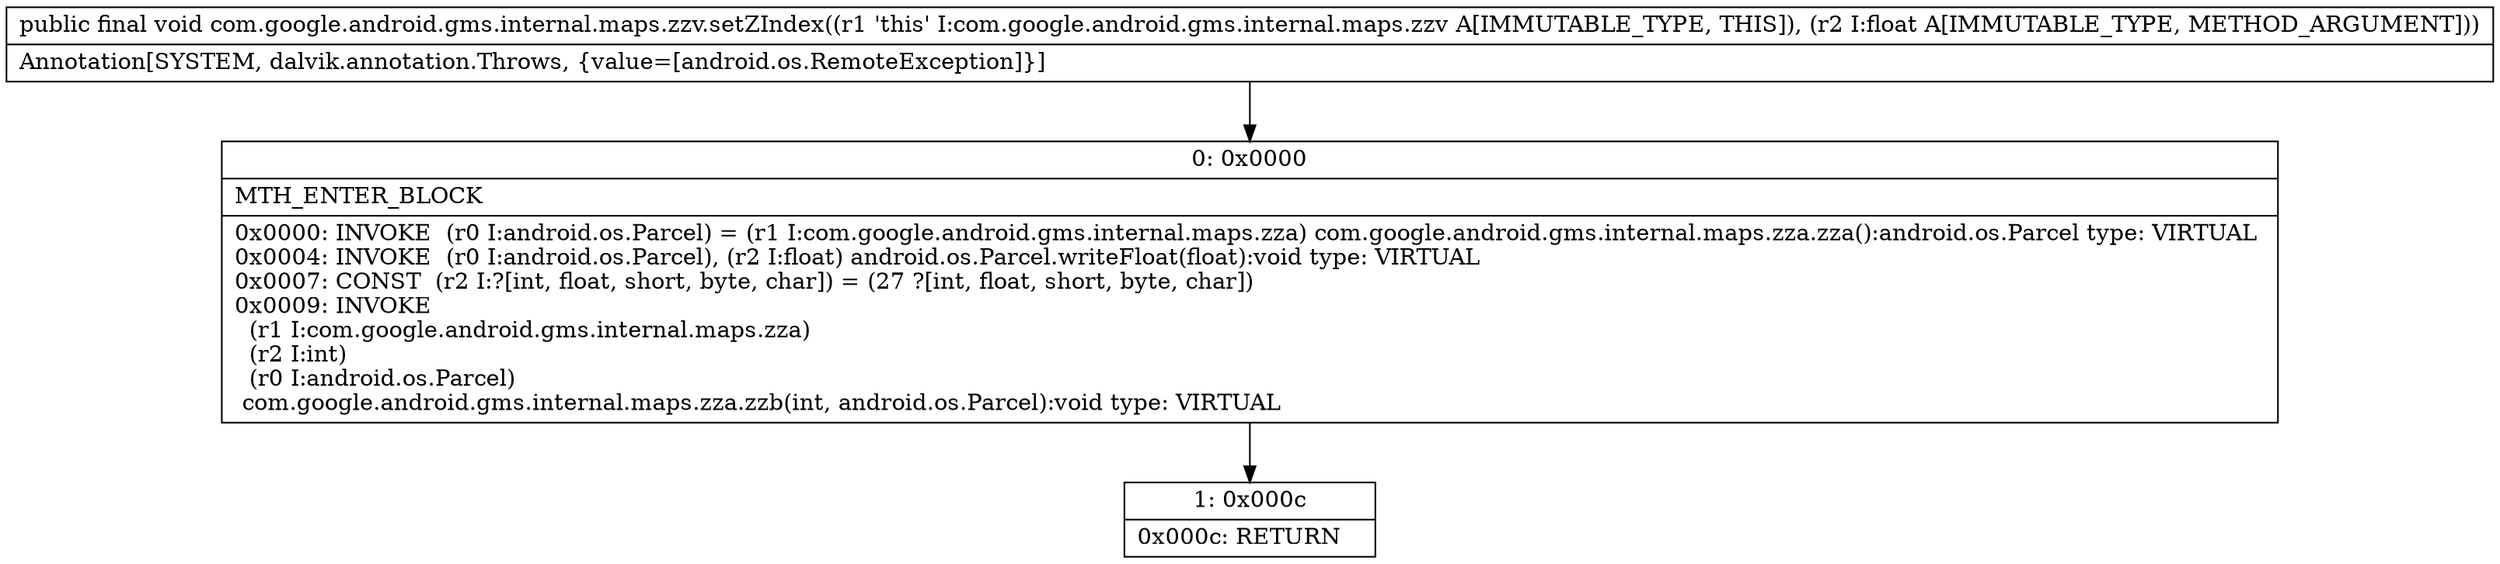 digraph "CFG forcom.google.android.gms.internal.maps.zzv.setZIndex(F)V" {
Node_0 [shape=record,label="{0\:\ 0x0000|MTH_ENTER_BLOCK\l|0x0000: INVOKE  (r0 I:android.os.Parcel) = (r1 I:com.google.android.gms.internal.maps.zza) com.google.android.gms.internal.maps.zza.zza():android.os.Parcel type: VIRTUAL \l0x0004: INVOKE  (r0 I:android.os.Parcel), (r2 I:float) android.os.Parcel.writeFloat(float):void type: VIRTUAL \l0x0007: CONST  (r2 I:?[int, float, short, byte, char]) = (27 ?[int, float, short, byte, char]) \l0x0009: INVOKE  \l  (r1 I:com.google.android.gms.internal.maps.zza)\l  (r2 I:int)\l  (r0 I:android.os.Parcel)\l com.google.android.gms.internal.maps.zza.zzb(int, android.os.Parcel):void type: VIRTUAL \l}"];
Node_1 [shape=record,label="{1\:\ 0x000c|0x000c: RETURN   \l}"];
MethodNode[shape=record,label="{public final void com.google.android.gms.internal.maps.zzv.setZIndex((r1 'this' I:com.google.android.gms.internal.maps.zzv A[IMMUTABLE_TYPE, THIS]), (r2 I:float A[IMMUTABLE_TYPE, METHOD_ARGUMENT]))  | Annotation[SYSTEM, dalvik.annotation.Throws, \{value=[android.os.RemoteException]\}]\l}"];
MethodNode -> Node_0;
Node_0 -> Node_1;
}


